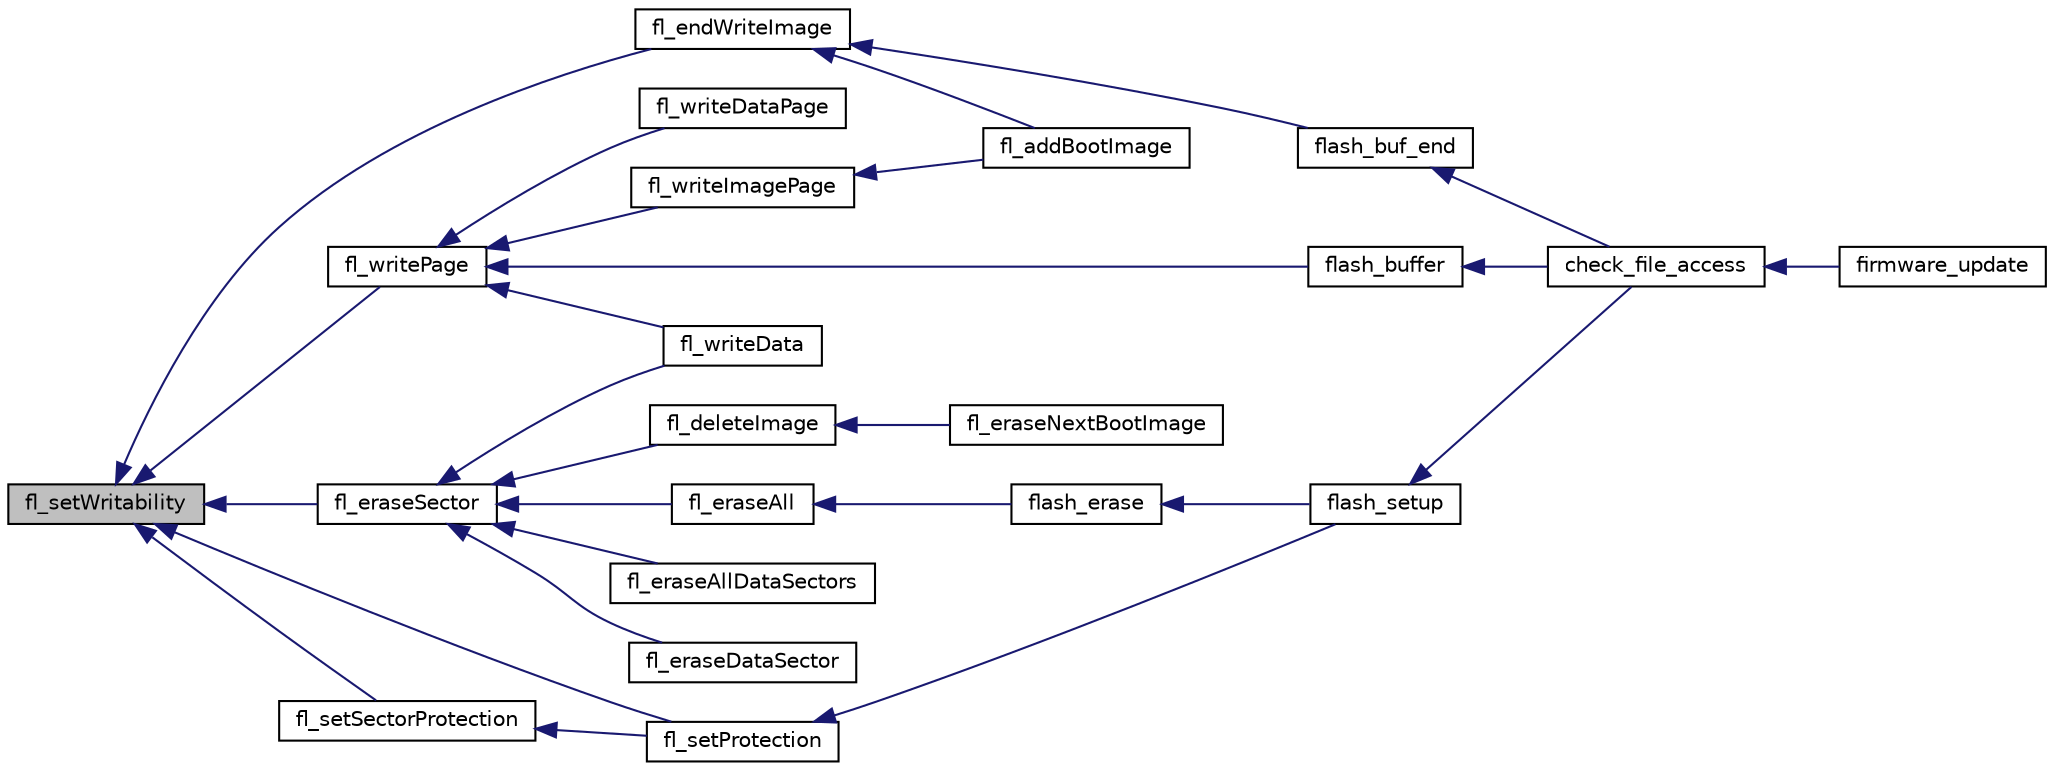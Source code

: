 digraph "fl_setWritability"
{
 // INTERACTIVE_SVG=YES
  edge [fontname="Helvetica",fontsize="10",labelfontname="Helvetica",labelfontsize="10"];
  node [fontname="Helvetica",fontsize="10",shape=record];
  rankdir="LR";
  Node1 [label="fl_setWritability",height=0.2,width=0.4,color="black", fillcolor="grey75", style="filled" fontcolor="black"];
  Node1 -> Node2 [dir="back",color="midnightblue",fontsize="10",style="solid",fontname="Helvetica"];
  Node2 [label="fl_endWriteImage",height=0.2,width=0.4,color="black", fillcolor="white", style="filled",URL="$flashlib_8c.html#af7955bbee8d2a50e0bd245d6440f6481"];
  Node2 -> Node3 [dir="back",color="midnightblue",fontsize="10",style="solid",fontname="Helvetica"];
  Node3 [label="fl_addBootImage",height=0.2,width=0.4,color="black", fillcolor="white", style="filled",URL="$flashlib_8c.html#a0e9859ecf89b920715c00666e515a228"];
  Node2 -> Node4 [dir="back",color="midnightblue",fontsize="10",style="solid",fontname="Helvetica"];
  Node4 [label="flash_buf_end",height=0.2,width=0.4,color="black", fillcolor="white", style="filled",URL="$flash__write_8c.html#a3e54da2e8e6ba5af71398e3a5231418e"];
  Node4 -> Node5 [dir="back",color="midnightblue",fontsize="10",style="solid",fontname="Helvetica"];
  Node5 [label="check_file_access",height=0.2,width=0.4,color="black", fillcolor="white", style="filled",URL="$flash__somanet_8xc.html#a17156495777f802c805e3b2bb340500c"];
  Node5 -> Node6 [dir="back",color="midnightblue",fontsize="10",style="solid",fontname="Helvetica"];
  Node6 [label="firmware_update",height=0.2,width=0.4,color="black", fillcolor="white", style="filled",URL="$flash__somanet_8xc.html#a9e5fd5ed65b86c6c5a9aa1ffabc08486",tooltip="Firmware update function This thread must be on CORE 0 only. "];
  Node1 -> Node7 [dir="back",color="midnightblue",fontsize="10",style="solid",fontname="Helvetica"];
  Node7 [label="fl_eraseSector",height=0.2,width=0.4,color="black", fillcolor="white", style="filled",URL="$flashlib_8c.html#a2876e611cf9546f70196d3eba65e551c"];
  Node7 -> Node8 [dir="back",color="midnightblue",fontsize="10",style="solid",fontname="Helvetica"];
  Node8 [label="fl_deleteImage",height=0.2,width=0.4,color="black", fillcolor="white", style="filled",URL="$flashlib_8c.html#acb5319d1f07823b2be65a52aa6ccc584"];
  Node8 -> Node9 [dir="back",color="midnightblue",fontsize="10",style="solid",fontname="Helvetica"];
  Node9 [label="fl_eraseNextBootImage",height=0.2,width=0.4,color="black", fillcolor="white", style="filled",URL="$flashlib_8c.html#a46bc82cb8669dd0e1c304e8528a02706"];
  Node7 -> Node10 [dir="back",color="midnightblue",fontsize="10",style="solid",fontname="Helvetica"];
  Node10 [label="fl_eraseAll",height=0.2,width=0.4,color="black", fillcolor="white", style="filled",URL="$flashlib_8c.html#af2ef69107a081338100714f35b55d2b4"];
  Node10 -> Node11 [dir="back",color="midnightblue",fontsize="10",style="solid",fontname="Helvetica"];
  Node11 [label="flash_erase",height=0.2,width=0.4,color="black", fillcolor="white", style="filled",URL="$flash__write_8c.html#ab0f5e74332e187a2dbcd0f78f48458e8"];
  Node11 -> Node12 [dir="back",color="midnightblue",fontsize="10",style="solid",fontname="Helvetica"];
  Node12 [label="flash_setup",height=0.2,width=0.4,color="black", fillcolor="white", style="filled",URL="$flash__write_8c.html#a68a08738ba4df3403b89a376ac330862"];
  Node12 -> Node5 [dir="back",color="midnightblue",fontsize="10",style="solid",fontname="Helvetica"];
  Node7 -> Node13 [dir="back",color="midnightblue",fontsize="10",style="solid",fontname="Helvetica"];
  Node13 [label="fl_eraseAllDataSectors",height=0.2,width=0.4,color="black", fillcolor="white", style="filled",URL="$flashlib_8c.html#a1a2f7c26d4b3f30997961c54cc86091f"];
  Node7 -> Node14 [dir="back",color="midnightblue",fontsize="10",style="solid",fontname="Helvetica"];
  Node14 [label="fl_eraseDataSector",height=0.2,width=0.4,color="black", fillcolor="white", style="filled",URL="$flashlib_8c.html#a706db7e49dc9b87c5eb4b08703766e07"];
  Node7 -> Node15 [dir="back",color="midnightblue",fontsize="10",style="solid",fontname="Helvetica"];
  Node15 [label="fl_writeData",height=0.2,width=0.4,color="black", fillcolor="white", style="filled",URL="$flashlib_8c.html#a0b9de23c2221ee978540ccf39df36f58"];
  Node1 -> Node16 [dir="back",color="midnightblue",fontsize="10",style="solid",fontname="Helvetica"];
  Node16 [label="fl_setProtection",height=0.2,width=0.4,color="black", fillcolor="white", style="filled",URL="$flashlib_8c.html#a3558707626664fd2f5f6a5da36f606d5"];
  Node16 -> Node12 [dir="back",color="midnightblue",fontsize="10",style="solid",fontname="Helvetica"];
  Node1 -> Node17 [dir="back",color="midnightblue",fontsize="10",style="solid",fontname="Helvetica"];
  Node17 [label="fl_setSectorProtection",height=0.2,width=0.4,color="black", fillcolor="white", style="filled",URL="$flashlib_8c.html#a1327d915bc1202dec40911e92977fcb7"];
  Node17 -> Node16 [dir="back",color="midnightblue",fontsize="10",style="solid",fontname="Helvetica"];
  Node1 -> Node18 [dir="back",color="midnightblue",fontsize="10",style="solid",fontname="Helvetica"];
  Node18 [label="fl_writePage",height=0.2,width=0.4,color="black", fillcolor="white", style="filled",URL="$flashlib_8c.html#a4674d4a2c001df74f5896bfa2b755fc6"];
  Node18 -> Node19 [dir="back",color="midnightblue",fontsize="10",style="solid",fontname="Helvetica"];
  Node19 [label="flash_buffer",height=0.2,width=0.4,color="black", fillcolor="white", style="filled",URL="$flash__write_8c.html#aa95af78c975518743162c9e42fd4abf3"];
  Node19 -> Node5 [dir="back",color="midnightblue",fontsize="10",style="solid",fontname="Helvetica"];
  Node18 -> Node20 [dir="back",color="midnightblue",fontsize="10",style="solid",fontname="Helvetica"];
  Node20 [label="fl_writeDataPage",height=0.2,width=0.4,color="black", fillcolor="white", style="filled",URL="$flashlib_8c.html#a3c30029697e228c4c0e03f1bf9f2e5ce"];
  Node18 -> Node21 [dir="back",color="midnightblue",fontsize="10",style="solid",fontname="Helvetica"];
  Node21 [label="fl_writeImagePage",height=0.2,width=0.4,color="black", fillcolor="white", style="filled",URL="$flashlib_8c.html#a798d15cac91a60cf0d42ef5dbaddafe4"];
  Node21 -> Node3 [dir="back",color="midnightblue",fontsize="10",style="solid",fontname="Helvetica"];
  Node18 -> Node15 [dir="back",color="midnightblue",fontsize="10",style="solid",fontname="Helvetica"];
}
